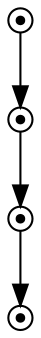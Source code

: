 digraph G {
Player1X1XGround0X1XSausage00X1XIsland0X1XSausage20X1XSausage10X1X		[ label="" shape=point peripheries=2 ];
Player1X1XGround0X1XSausage01X2XIsland0X1XSausage20X1XSausage10X1X		[ label="" shape=point peripheries=2 ];
Player1X1XGround0X1XSausage01X2XIsland0X1XSausage21X2XSausage10X1X		[ label="" shape=point peripheries=2 ];
Player1X1XGround0X1XSausage01X2XIsland0X1XSausage21X2XSausage11X0X		[ label="" shape=point peripheries=2 ];
	"Player1X1XGround0X1XSausage00X1XIsland0X1XSausage20X1XSausage10X1X" -> "Player1X1XGround0X1XSausage01X2XIsland0X1XSausage20X1XSausage10X1X";
	"Player1X1XGround0X1XSausage01X2XIsland0X1XSausage20X1XSausage10X1X" -> "Player1X1XGround0X1XSausage01X2XIsland0X1XSausage21X2XSausage10X1X";
	"Player1X1XGround0X1XSausage01X2XIsland0X1XSausage21X2XSausage10X1X" -> "Player1X1XGround0X1XSausage01X2XIsland0X1XSausage21X2XSausage11X0X";
}